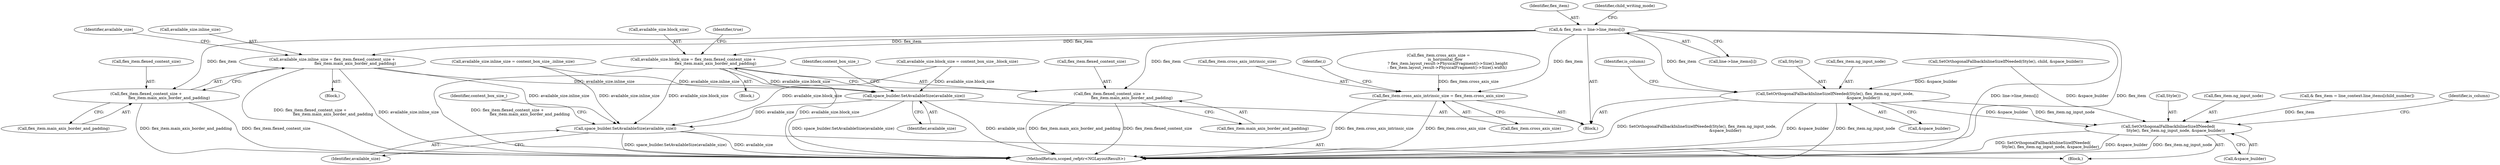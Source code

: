 digraph "0_Chrome_69ec52bd0b32622770a25952386596ccb4ad6434@array" {
"1000371" [label="(Call,& flex_item = line->line_items[i])"];
"1000383" [label="(Call,SetOrthogonalFallbackInlineSizeIfNeeded(Style(), flex_item.ng_input_node,\n                                              &space_builder))"];
"1000563" [label="(Call,SetOrthogonalFallbackInlineSizeIfNeeded(\n            Style(), flex_item.ng_input_node, &space_builder))"];
"1000401" [label="(Call,available_size.block_size = flex_item.flexed_content_size +\n                                    flex_item.main_axis_border_and_padding)"];
"1000436" [label="(Call,space_builder.SetAvailableSize(available_size))"];
"1000574" [label="(Call,space_builder.SetAvailableSize(available_size))"];
"1000405" [label="(Call,flex_item.flexed_content_size +\n                                    flex_item.main_axis_border_and_padding)"];
"1000416" [label="(Call,available_size.inline_size = flex_item.flexed_content_size +\n                                     flex_item.main_axis_border_and_padding)"];
"1000420" [label="(Call,flex_item.flexed_content_size +\n                                     flex_item.main_axis_border_and_padding)"];
"1000463" [label="(Call,flex_item.cross_axis_intrinsic_size = flex_item.cross_axis_size)"];
"1000436" [label="(Call,space_builder.SetAvailableSize(available_size))"];
"1000372" [label="(Identifier,flex_item)"];
"1000421" [label="(Call,flex_item.flexed_content_size)"];
"1000467" [label="(Call,flex_item.cross_axis_size)"];
"1000577" [label="(Identifier,content_box_size_)"];
"1000394" [label="(Call,available_size.inline_size = content_box_size_.inline_size)"];
"1000572" [label="(Identifier,is_column)"];
"1000451" [label="(Call,flex_item.cross_axis_size =\n           is_horizontal_flow\n               ? flex_item.layout_result->PhysicalFragment()->Size().height\n              : flex_item.layout_result->PhysicalFragment()->Size().width)"];
"1000401" [label="(Call,available_size.block_size = flex_item.flexed_content_size +\n                                    flex_item.main_axis_border_and_padding)"];
"1000574" [label="(Call,space_builder.SetAvailableSize(available_size))"];
"1000383" [label="(Call,SetOrthogonalFallbackInlineSizeIfNeeded(Style(), flex_item.ng_input_node,\n                                              &space_builder))"];
"1000373" [label="(Call,line->line_items[i])"];
"1000380" [label="(Identifier,child_writing_mode)"];
"1000177" [label="(Call,SetOrthogonalFallbackInlineSizeIfNeeded(Style(), child, &space_builder))"];
"1000563" [label="(Call,SetOrthogonalFallbackInlineSizeIfNeeded(\n            Style(), flex_item.ng_input_node, &space_builder))"];
"1000564" [label="(Call,Style())"];
"1000393" [label="(Block,)"];
"1000392" [label="(Identifier,is_column)"];
"1000406" [label="(Call,flex_item.flexed_content_size)"];
"1000415" [label="(Block,)"];
"1000388" [label="(Call,&space_builder)"];
"1000402" [label="(Call,available_size.block_size)"];
"1000424" [label="(Call,flex_item.main_axis_border_and_padding)"];
"1000464" [label="(Call,flex_item.cross_axis_intrinsic_size)"];
"1000610" [label="(MethodReturn,scoped_refptr<NGLayoutResult>)"];
"1000371" [label="(Call,& flex_item = line->line_items[i])"];
"1000417" [label="(Call,available_size.inline_size)"];
"1000463" [label="(Call,flex_item.cross_axis_intrinsic_size = flex_item.cross_axis_size)"];
"1000575" [label="(Identifier,available_size)"];
"1000565" [label="(Call,flex_item.ng_input_node)"];
"1000429" [label="(Identifier,available_size)"];
"1000416" [label="(Call,available_size.inline_size = flex_item.flexed_content_size +\n                                     flex_item.main_axis_border_and_padding)"];
"1000384" [label="(Call,Style())"];
"1000437" [label="(Identifier,available_size)"];
"1000368" [label="(Identifier,i)"];
"1000405" [label="(Call,flex_item.flexed_content_size +\n                                    flex_item.main_axis_border_and_padding)"];
"1000545" [label="(Call,& flex_item = line_context.line_items[child_number])"];
"1000385" [label="(Call,flex_item.ng_input_node)"];
"1000568" [label="(Call,&space_builder)"];
"1000439" [label="(Identifier,content_box_size_)"];
"1000420" [label="(Call,flex_item.flexed_content_size +\n                                     flex_item.main_axis_border_and_padding)"];
"1000556" [label="(Block,)"];
"1000369" [label="(Block,)"];
"1000427" [label="(Call,available_size.block_size = content_box_size_.block_size)"];
"1000413" [label="(Identifier,true)"];
"1000409" [label="(Call,flex_item.main_axis_border_and_padding)"];
"1000371" -> "1000369"  [label="AST: "];
"1000371" -> "1000373"  [label="CFG: "];
"1000372" -> "1000371"  [label="AST: "];
"1000373" -> "1000371"  [label="AST: "];
"1000380" -> "1000371"  [label="CFG: "];
"1000371" -> "1000610"  [label="DDG: line->line_items[i]"];
"1000371" -> "1000610"  [label="DDG: flex_item"];
"1000371" -> "1000383"  [label="DDG: flex_item"];
"1000371" -> "1000401"  [label="DDG: flex_item"];
"1000371" -> "1000405"  [label="DDG: flex_item"];
"1000371" -> "1000416"  [label="DDG: flex_item"];
"1000371" -> "1000420"  [label="DDG: flex_item"];
"1000371" -> "1000463"  [label="DDG: flex_item"];
"1000383" -> "1000369"  [label="AST: "];
"1000383" -> "1000388"  [label="CFG: "];
"1000384" -> "1000383"  [label="AST: "];
"1000385" -> "1000383"  [label="AST: "];
"1000388" -> "1000383"  [label="AST: "];
"1000392" -> "1000383"  [label="CFG: "];
"1000383" -> "1000610"  [label="DDG: SetOrthogonalFallbackInlineSizeIfNeeded(Style(), flex_item.ng_input_node,\n                                              &space_builder)"];
"1000383" -> "1000610"  [label="DDG: &space_builder"];
"1000383" -> "1000610"  [label="DDG: flex_item.ng_input_node"];
"1000177" -> "1000383"  [label="DDG: &space_builder"];
"1000383" -> "1000563"  [label="DDG: flex_item.ng_input_node"];
"1000383" -> "1000563"  [label="DDG: &space_builder"];
"1000563" -> "1000556"  [label="AST: "];
"1000563" -> "1000568"  [label="CFG: "];
"1000564" -> "1000563"  [label="AST: "];
"1000565" -> "1000563"  [label="AST: "];
"1000568" -> "1000563"  [label="AST: "];
"1000572" -> "1000563"  [label="CFG: "];
"1000563" -> "1000610"  [label="DDG: SetOrthogonalFallbackInlineSizeIfNeeded(\n            Style(), flex_item.ng_input_node, &space_builder)"];
"1000563" -> "1000610"  [label="DDG: &space_builder"];
"1000563" -> "1000610"  [label="DDG: flex_item.ng_input_node"];
"1000545" -> "1000563"  [label="DDG: flex_item"];
"1000177" -> "1000563"  [label="DDG: &space_builder"];
"1000401" -> "1000393"  [label="AST: "];
"1000401" -> "1000405"  [label="CFG: "];
"1000402" -> "1000401"  [label="AST: "];
"1000405" -> "1000401"  [label="AST: "];
"1000413" -> "1000401"  [label="CFG: "];
"1000401" -> "1000610"  [label="DDG: flex_item.flexed_content_size +\n                                    flex_item.main_axis_border_and_padding"];
"1000401" -> "1000610"  [label="DDG: available_size.block_size"];
"1000401" -> "1000436"  [label="DDG: available_size.block_size"];
"1000401" -> "1000574"  [label="DDG: available_size.block_size"];
"1000436" -> "1000369"  [label="AST: "];
"1000436" -> "1000437"  [label="CFG: "];
"1000437" -> "1000436"  [label="AST: "];
"1000439" -> "1000436"  [label="CFG: "];
"1000436" -> "1000610"  [label="DDG: space_builder.SetAvailableSize(available_size)"];
"1000436" -> "1000610"  [label="DDG: available_size"];
"1000427" -> "1000436"  [label="DDG: available_size.block_size"];
"1000416" -> "1000436"  [label="DDG: available_size.inline_size"];
"1000394" -> "1000436"  [label="DDG: available_size.inline_size"];
"1000436" -> "1000574"  [label="DDG: available_size"];
"1000574" -> "1000556"  [label="AST: "];
"1000574" -> "1000575"  [label="CFG: "];
"1000575" -> "1000574"  [label="AST: "];
"1000577" -> "1000574"  [label="CFG: "];
"1000574" -> "1000610"  [label="DDG: available_size"];
"1000574" -> "1000610"  [label="DDG: space_builder.SetAvailableSize(available_size)"];
"1000416" -> "1000574"  [label="DDG: available_size.inline_size"];
"1000394" -> "1000574"  [label="DDG: available_size.inline_size"];
"1000427" -> "1000574"  [label="DDG: available_size.block_size"];
"1000405" -> "1000409"  [label="CFG: "];
"1000406" -> "1000405"  [label="AST: "];
"1000409" -> "1000405"  [label="AST: "];
"1000405" -> "1000610"  [label="DDG: flex_item.main_axis_border_and_padding"];
"1000405" -> "1000610"  [label="DDG: flex_item.flexed_content_size"];
"1000416" -> "1000415"  [label="AST: "];
"1000416" -> "1000420"  [label="CFG: "];
"1000417" -> "1000416"  [label="AST: "];
"1000420" -> "1000416"  [label="AST: "];
"1000429" -> "1000416"  [label="CFG: "];
"1000416" -> "1000610"  [label="DDG: flex_item.flexed_content_size +\n                                     flex_item.main_axis_border_and_padding"];
"1000416" -> "1000610"  [label="DDG: available_size.inline_size"];
"1000420" -> "1000424"  [label="CFG: "];
"1000421" -> "1000420"  [label="AST: "];
"1000424" -> "1000420"  [label="AST: "];
"1000420" -> "1000610"  [label="DDG: flex_item.main_axis_border_and_padding"];
"1000420" -> "1000610"  [label="DDG: flex_item.flexed_content_size"];
"1000463" -> "1000369"  [label="AST: "];
"1000463" -> "1000467"  [label="CFG: "];
"1000464" -> "1000463"  [label="AST: "];
"1000467" -> "1000463"  [label="AST: "];
"1000368" -> "1000463"  [label="CFG: "];
"1000463" -> "1000610"  [label="DDG: flex_item.cross_axis_size"];
"1000463" -> "1000610"  [label="DDG: flex_item.cross_axis_intrinsic_size"];
"1000451" -> "1000463"  [label="DDG: flex_item.cross_axis_size"];
}
